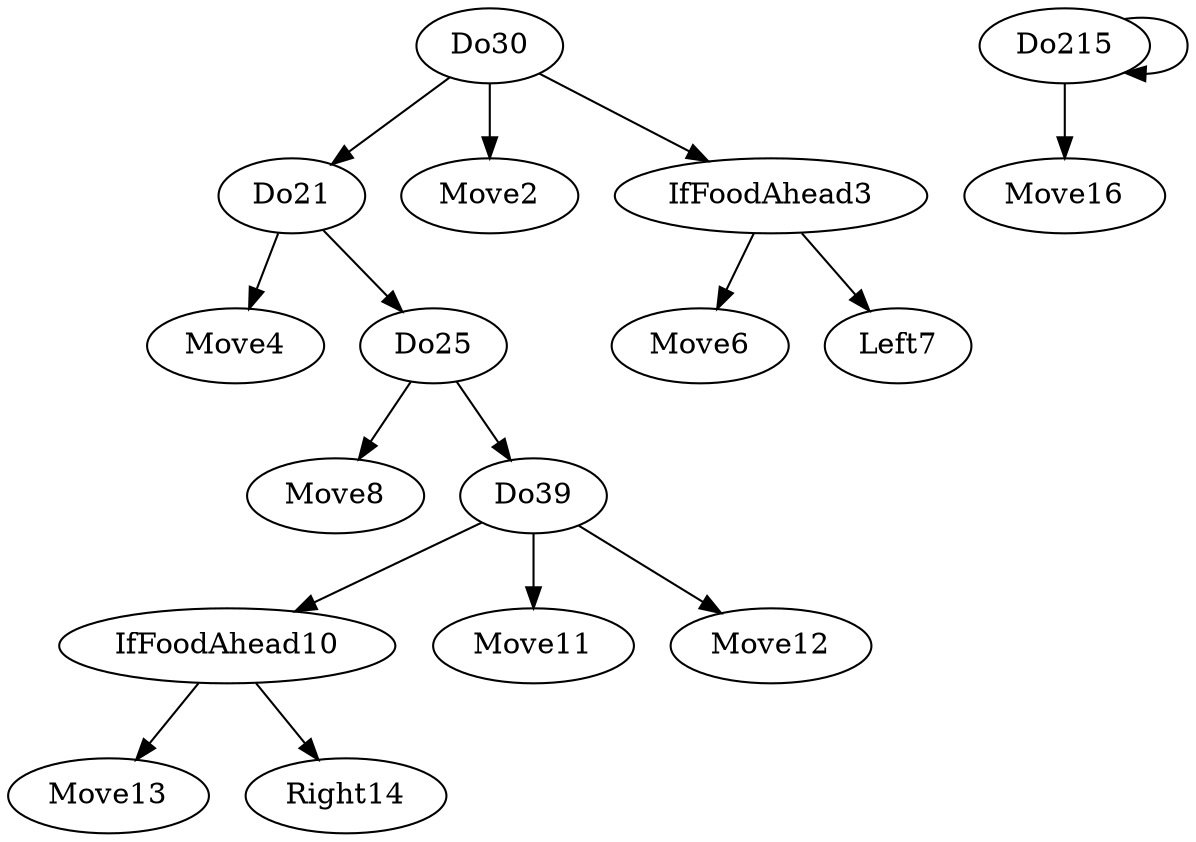 digraph T {
	Do30 -> Do21;
	Do30 -> Move2;
	Do30 -> IfFoodAhead3;
	Do21 -> Move4;
	Do21 -> Do25;
	IfFoodAhead3 -> Move6;
	IfFoodAhead3 -> Left7;
	Do25 -> Move8;
	Do25 -> Do39;
	Do39 -> IfFoodAhead10;
	Do39 -> Move11;
	Do39 -> Move12;
	IfFoodAhead10 -> Move13;
	IfFoodAhead10 -> Right14;
	Do215 -> Do215;
	Do215 -> Move16;
}
